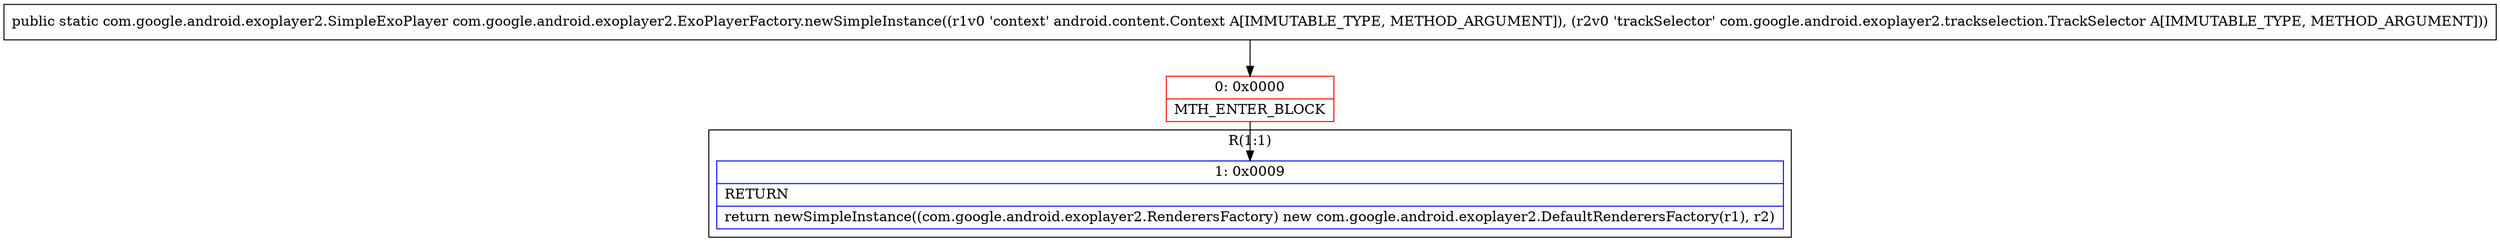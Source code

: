 digraph "CFG forcom.google.android.exoplayer2.ExoPlayerFactory.newSimpleInstance(Landroid\/content\/Context;Lcom\/google\/android\/exoplayer2\/trackselection\/TrackSelector;)Lcom\/google\/android\/exoplayer2\/SimpleExoPlayer;" {
subgraph cluster_Region_1612410296 {
label = "R(1:1)";
node [shape=record,color=blue];
Node_1 [shape=record,label="{1\:\ 0x0009|RETURN\l|return newSimpleInstance((com.google.android.exoplayer2.RenderersFactory) new com.google.android.exoplayer2.DefaultRenderersFactory(r1), r2)\l}"];
}
Node_0 [shape=record,color=red,label="{0\:\ 0x0000|MTH_ENTER_BLOCK\l}"];
MethodNode[shape=record,label="{public static com.google.android.exoplayer2.SimpleExoPlayer com.google.android.exoplayer2.ExoPlayerFactory.newSimpleInstance((r1v0 'context' android.content.Context A[IMMUTABLE_TYPE, METHOD_ARGUMENT]), (r2v0 'trackSelector' com.google.android.exoplayer2.trackselection.TrackSelector A[IMMUTABLE_TYPE, METHOD_ARGUMENT])) }"];
MethodNode -> Node_0;
Node_0 -> Node_1;
}

